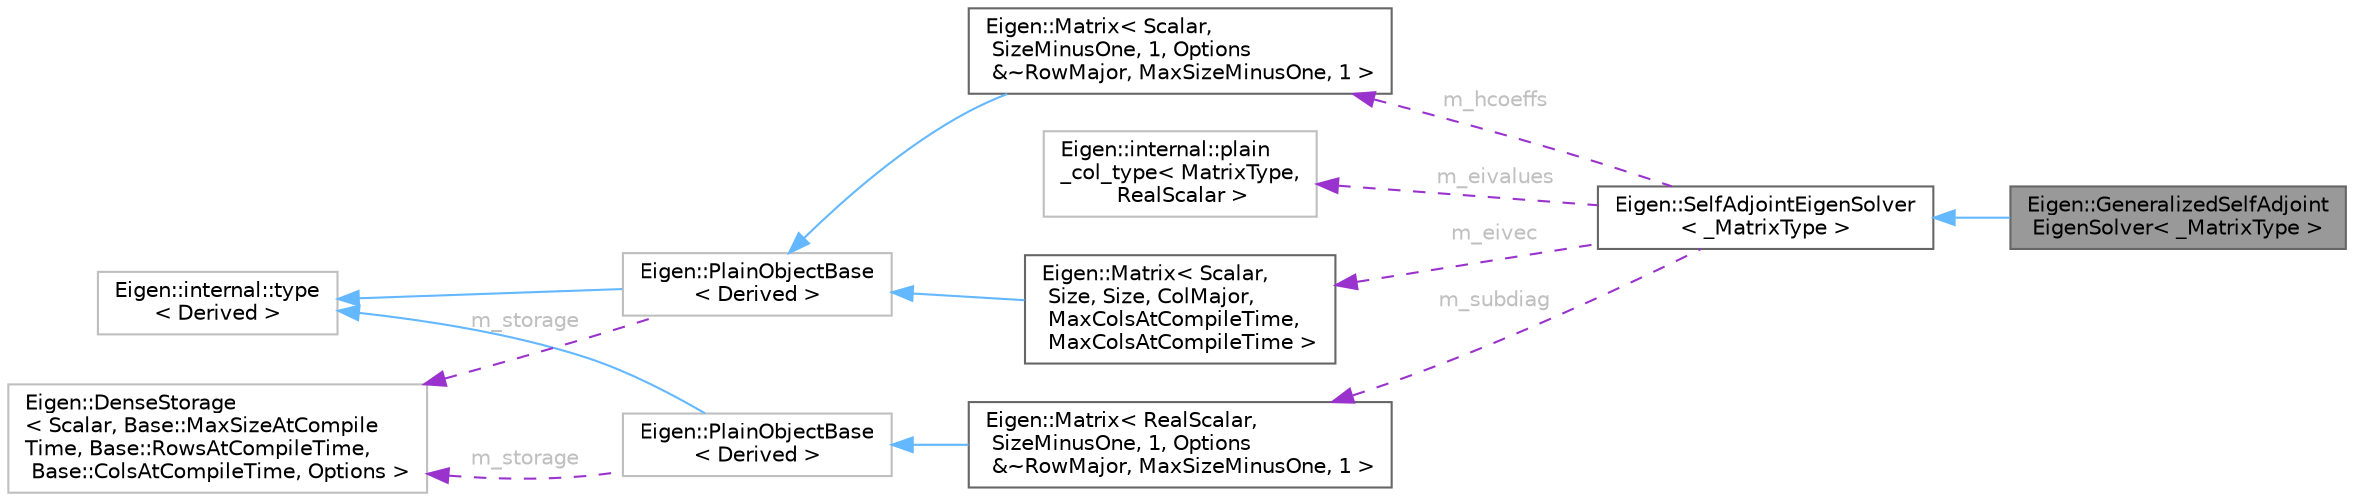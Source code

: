 digraph "Eigen::GeneralizedSelfAdjointEigenSolver&lt; _MatrixType &gt;"
{
 // LATEX_PDF_SIZE
  bgcolor="transparent";
  edge [fontname=Helvetica,fontsize=10,labelfontname=Helvetica,labelfontsize=10];
  node [fontname=Helvetica,fontsize=10,shape=box,height=0.2,width=0.4];
  rankdir="LR";
  Node1 [id="Node000001",label="Eigen::GeneralizedSelfAdjoint\lEigenSolver\< _MatrixType \>",height=0.2,width=0.4,color="gray40", fillcolor="grey60", style="filled", fontcolor="black",tooltip="Computes eigenvalues and eigenvectors of the generalized selfadjoint eigen problem."];
  Node2 -> Node1 [id="edge13_Node000001_Node000002",dir="back",color="steelblue1",style="solid",tooltip=" "];
  Node2 [id="Node000002",label="Eigen::SelfAdjointEigenSolver\l\< _MatrixType \>",height=0.2,width=0.4,color="gray40", fillcolor="white", style="filled",URL="$classEigen_1_1SelfAdjointEigenSolver.html",tooltip="Computes eigenvalues and eigenvectors of selfadjoint matrices."];
  Node3 -> Node2 [id="edge14_Node000002_Node000003",dir="back",color="darkorchid3",style="dashed",tooltip=" ",label=<<TABLE CELLBORDER="0" BORDER="0"><TR><TD VALIGN="top" ALIGN="LEFT" CELLPADDING="1" CELLSPACING="0">m_eivec</TD></TR>
</TABLE>> ,fontcolor="grey" ];
  Node3 [id="Node000003",label="Eigen::Matrix\< Scalar,\l Size, Size, ColMajor,\l MaxColsAtCompileTime,\l MaxColsAtCompileTime \>",height=0.2,width=0.4,color="gray40", fillcolor="white", style="filled",URL="$classEigen_1_1Matrix.html",tooltip=" "];
  Node4 -> Node3 [id="edge15_Node000003_Node000004",dir="back",color="steelblue1",style="solid",tooltip=" "];
  Node4 [id="Node000004",label="Eigen::PlainObjectBase\l\< Derived \>",height=0.2,width=0.4,color="grey75", fillcolor="white", style="filled",URL="$classEigen_1_1PlainObjectBase.html",tooltip=" "];
  Node5 -> Node4 [id="edge16_Node000004_Node000005",dir="back",color="steelblue1",style="solid",tooltip=" "];
  Node5 [id="Node000005",label="Eigen::internal::type\l\< Derived \>",height=0.2,width=0.4,color="grey75", fillcolor="white", style="filled",URL="$structEigen_1_1internal_1_1dense__xpr__base.html",tooltip=" "];
  Node6 -> Node4 [id="edge17_Node000004_Node000006",dir="back",color="darkorchid3",style="dashed",tooltip=" ",label=<<TABLE CELLBORDER="0" BORDER="0"><TR><TD VALIGN="top" ALIGN="LEFT" CELLPADDING="1" CELLSPACING="0">m_storage</TD></TR>
</TABLE>> ,fontcolor="grey" ];
  Node6 [id="Node000006",label="Eigen::DenseStorage\l\< Scalar, Base::MaxSizeAtCompile\lTime, Base::RowsAtCompileTime,\l Base::ColsAtCompileTime, Options \>",height=0.2,width=0.4,color="grey75", fillcolor="white", style="filled",URL="$classEigen_1_1DenseStorage.html",tooltip=" "];
  Node7 -> Node2 [id="edge18_Node000002_Node000007",dir="back",color="darkorchid3",style="dashed",tooltip=" ",label=<<TABLE CELLBORDER="0" BORDER="0"><TR><TD VALIGN="top" ALIGN="LEFT" CELLPADDING="1" CELLSPACING="0">m_eivalues</TD></TR>
</TABLE>> ,fontcolor="grey" ];
  Node7 [id="Node000007",label="Eigen::internal::plain\l_col_type\< MatrixType,\l RealScalar \>",height=0.2,width=0.4,color="grey75", fillcolor="white", style="filled",URL="$structEigen_1_1internal_1_1plain__col__type.html",tooltip=" "];
  Node8 -> Node2 [id="edge19_Node000002_Node000008",dir="back",color="darkorchid3",style="dashed",tooltip=" ",label=<<TABLE CELLBORDER="0" BORDER="0"><TR><TD VALIGN="top" ALIGN="LEFT" CELLPADDING="1" CELLSPACING="0">m_subdiag</TD></TR>
</TABLE>> ,fontcolor="grey" ];
  Node8 [id="Node000008",label="Eigen::Matrix\< RealScalar,\l SizeMinusOne, 1, Options\l &~RowMajor, MaxSizeMinusOne, 1 \>",height=0.2,width=0.4,color="gray40", fillcolor="white", style="filled",URL="$classEigen_1_1Matrix.html",tooltip=" "];
  Node9 -> Node8 [id="edge20_Node000008_Node000009",dir="back",color="steelblue1",style="solid",tooltip=" "];
  Node9 [id="Node000009",label="Eigen::PlainObjectBase\l\< Derived \>",height=0.2,width=0.4,color="grey75", fillcolor="white", style="filled",URL="$classEigen_1_1PlainObjectBase.html",tooltip=" "];
  Node5 -> Node9 [id="edge21_Node000009_Node000005",dir="back",color="steelblue1",style="solid",tooltip=" "];
  Node6 -> Node9 [id="edge22_Node000009_Node000006",dir="back",color="darkorchid3",style="dashed",tooltip=" ",label=<<TABLE CELLBORDER="0" BORDER="0"><TR><TD VALIGN="top" ALIGN="LEFT" CELLPADDING="1" CELLSPACING="0">m_storage</TD></TR>
</TABLE>> ,fontcolor="grey" ];
  Node10 -> Node2 [id="edge23_Node000002_Node000010",dir="back",color="darkorchid3",style="dashed",tooltip=" ",label=<<TABLE CELLBORDER="0" BORDER="0"><TR><TD VALIGN="top" ALIGN="LEFT" CELLPADDING="1" CELLSPACING="0">m_hcoeffs</TD></TR>
</TABLE>> ,fontcolor="grey" ];
  Node10 [id="Node000010",label="Eigen::Matrix\< Scalar,\l SizeMinusOne, 1, Options\l &~RowMajor, MaxSizeMinusOne, 1 \>",height=0.2,width=0.4,color="gray40", fillcolor="white", style="filled",URL="$classEigen_1_1Matrix.html",tooltip=" "];
  Node4 -> Node10 [id="edge24_Node000010_Node000004",dir="back",color="steelblue1",style="solid",tooltip=" "];
}
